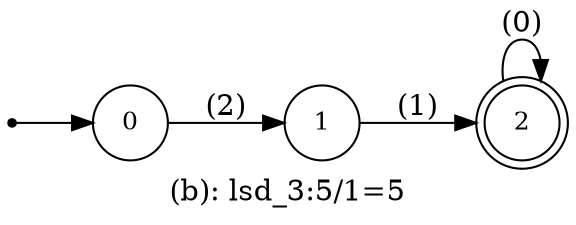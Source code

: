 digraph G {
label = "(b): lsd_3:5/1=5";
rankdir = LR;
node [shape = circle, label="0", fontsize=12]0;
node [shape = circle, label="1", fontsize=12]1;
node [shape = doublecircle, label="2", fontsize=12]2;
node [shape = point ]; qi
qi ->0;
0 -> 1[ label = "(2)"];
1 -> 2[ label = "(1)"];
2 -> 2[ label = "(0)"];
}
